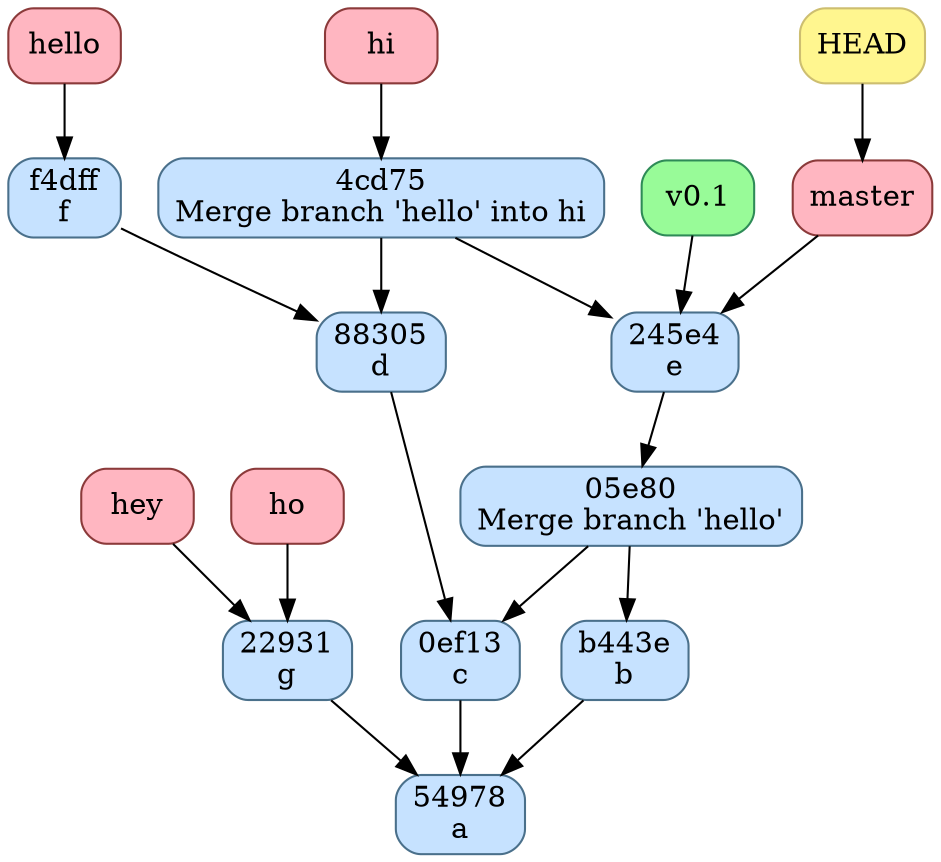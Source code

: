 digraph "git history" {
  "master" [shape="box",style="rounded,filled",color="indianred4", fillcolor="lightpink", label="master"];
  "master" -> "245e4";
  "hello" [shape="box",style="rounded,filled",color="indianred4", fillcolor="lightpink", label="hello"];
  "hello" -> "f4dff";
  "hey" [shape="box",style="rounded,filled",color="indianred4", fillcolor="lightpink", label="hey"];
  "hey" -> "22931";
  "hi" [shape="box",style="rounded,filled",color="indianred4", fillcolor="lightpink", label="hi"];
  "hi" -> "4cd75";
  "ho" [shape="box",style="rounded,filled",color="indianred4", fillcolor="lightpink", label="ho"];
  "ho" -> "22931";
  "v0.1" [shape="box",style="rounded,filled",color="seagreen", fillcolor="palegreen", label="v0.1"];
  "v0.1" -> "245e4";
  "HEAD" [shape="box",style="rounded,filled",color="lightgoldenrod3", fillcolor="khaki1", label="HEAD"];
  "HEAD" -> "master";
  "22931" [shape="box",style="rounded,filled",color="skyblue4", fillcolor="slategray1", label="22931\ng"];
  "22931" -> "54978";
  "f4dff" [shape="box",style="rounded,filled",color="skyblue4", fillcolor="slategray1", label="f4dff\nf"];
  "f4dff" -> "88305";
  "4cd75" [shape="box",style="rounded,filled",color="skyblue4", fillcolor="slategray1", label="4cd75\nMerge branch 'hello' into hi"];
  "4cd75" -> "245e4";
  "4cd75" -> "88305";
  "245e4" [shape="box",style="rounded,filled",color="skyblue4", fillcolor="slategray1", label="245e4\ne"];
  "245e4" -> "05e80";
  "88305" [shape="box",style="rounded,filled",color="skyblue4", fillcolor="slategray1", label="88305\nd"];
  "88305" -> "0ef13";
  "05e80" [shape="box",style="rounded,filled",color="skyblue4", fillcolor="slategray1", label="05e80\nMerge branch 'hello'"];
  "05e80" -> "b443e";
  "05e80" -> "0ef13";
  "0ef13" [shape="box",style="rounded,filled",color="skyblue4", fillcolor="slategray1", label="0ef13\nc"];
  "0ef13" -> "54978";
  "b443e" [shape="box",style="rounded,filled",color="skyblue4", fillcolor="slategray1", label="b443e\nb"];
  "b443e" -> "54978";
  "54978" [shape="box",style="rounded,filled",color="skyblue4", fillcolor="slategray1", label="54978\na"];
}
